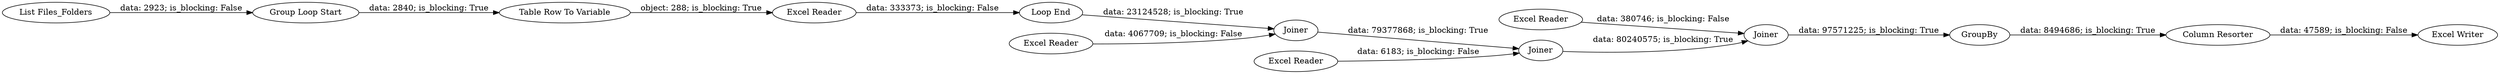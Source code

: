 digraph {
	"8316558015682224453_10" [label=Joiner]
	"8316558015682224453_5" [label="Loop End"]
	"8316558015682224453_9" [label=GroupBy]
	"8316558015682224453_1" [label="List Files_Folders"]
	"8316558015682224453_7" [label=Joiner]
	"8316558015682224453_27" [label=Joiner]
	"8316558015682224453_26" [label="Excel Reader"]
	"8316558015682224453_28" [label="Column Resorter"]
	"8316558015682224453_4" [label="Excel Reader"]
	"8316558015682224453_11" [label="Excel Reader"]
	"8316558015682224453_3" [label="Table Row To Variable"]
	"8316558015682224453_17" [label="Excel Writer"]
	"8316558015682224453_2" [label="Group Loop Start"]
	"8316558015682224453_8" [label="Excel Reader"]
	"8316558015682224453_5" -> "8316558015682224453_7" [label="data: 23124528; is_blocking: True"]
	"8316558015682224453_9" -> "8316558015682224453_28" [label="data: 8494686; is_blocking: True"]
	"8316558015682224453_26" -> "8316558015682224453_27" [label="data: 380746; is_blocking: False"]
	"8316558015682224453_3" -> "8316558015682224453_4" [label="object: 288; is_blocking: True"]
	"8316558015682224453_27" -> "8316558015682224453_9" [label="data: 97571225; is_blocking: True"]
	"8316558015682224453_8" -> "8316558015682224453_7" [label="data: 4067709; is_blocking: False"]
	"8316558015682224453_11" -> "8316558015682224453_10" [label="data: 6183; is_blocking: False"]
	"8316558015682224453_28" -> "8316558015682224453_17" [label="data: 47589; is_blocking: False"]
	"8316558015682224453_1" -> "8316558015682224453_2" [label="data: 2923; is_blocking: False"]
	"8316558015682224453_2" -> "8316558015682224453_3" [label="data: 2840; is_blocking: True"]
	"8316558015682224453_7" -> "8316558015682224453_10" [label="data: 79377868; is_blocking: True"]
	"8316558015682224453_10" -> "8316558015682224453_27" [label="data: 80240575; is_blocking: True"]
	"8316558015682224453_4" -> "8316558015682224453_5" [label="data: 333373; is_blocking: False"]
	rankdir=LR
}
